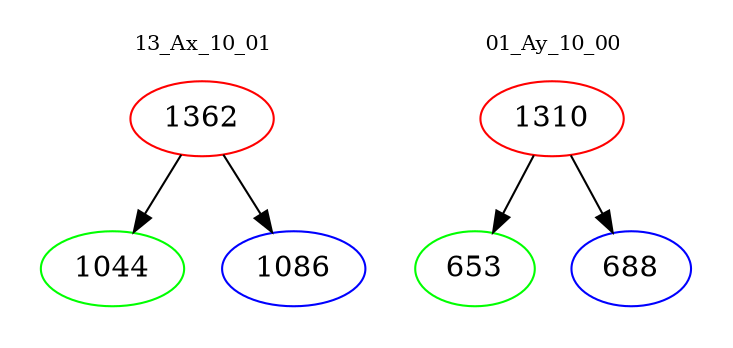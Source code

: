 digraph{
subgraph cluster_0 {
color = white
label = "13_Ax_10_01";
fontsize=10;
T0_1362 [label="1362", color="red"]
T0_1362 -> T0_1044 [color="black"]
T0_1044 [label="1044", color="green"]
T0_1362 -> T0_1086 [color="black"]
T0_1086 [label="1086", color="blue"]
}
subgraph cluster_1 {
color = white
label = "01_Ay_10_00";
fontsize=10;
T1_1310 [label="1310", color="red"]
T1_1310 -> T1_653 [color="black"]
T1_653 [label="653", color="green"]
T1_1310 -> T1_688 [color="black"]
T1_688 [label="688", color="blue"]
}
}
